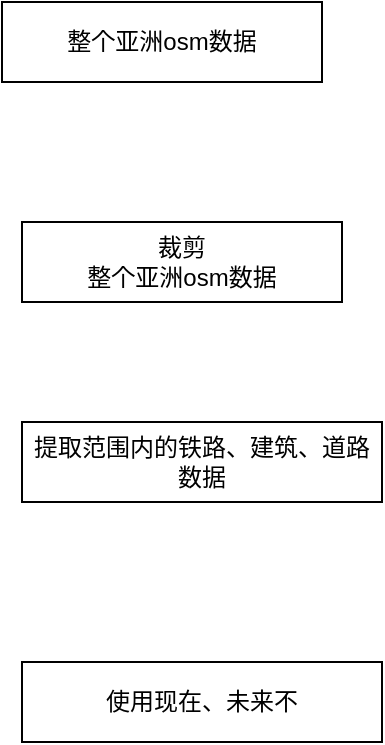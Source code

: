 <mxfile version="26.0.16">
  <diagram name="第 1 页" id="wRzjWBVmMDW94iyuGcXo">
    <mxGraphModel dx="819" dy="441" grid="1" gridSize="10" guides="1" tooltips="1" connect="1" arrows="1" fold="1" page="1" pageScale="1" pageWidth="1654" pageHeight="1169" math="0" shadow="0">
      <root>
        <mxCell id="0" />
        <mxCell id="1" parent="0" />
        <mxCell id="DzZz1WvGryRCd3KBjyy3-1" value="整个亚洲osm数据" style="rounded=0;whiteSpace=wrap;html=1;" vertex="1" parent="1">
          <mxGeometry x="300" y="130" width="160" height="40" as="geometry" />
        </mxCell>
        <mxCell id="DzZz1WvGryRCd3KBjyy3-2" value="裁剪&lt;div&gt;整个亚洲osm数据&lt;/div&gt;" style="rounded=0;whiteSpace=wrap;html=1;" vertex="1" parent="1">
          <mxGeometry x="310" y="240" width="160" height="40" as="geometry" />
        </mxCell>
        <mxCell id="DzZz1WvGryRCd3KBjyy3-3" value="提取范围内的铁路、建筑、道路数据" style="rounded=0;whiteSpace=wrap;html=1;" vertex="1" parent="1">
          <mxGeometry x="310" y="340" width="180" height="40" as="geometry" />
        </mxCell>
        <mxCell id="DzZz1WvGryRCd3KBjyy3-4" value="使用现在、未来不" style="rounded=0;whiteSpace=wrap;html=1;" vertex="1" parent="1">
          <mxGeometry x="310" y="460" width="180" height="40" as="geometry" />
        </mxCell>
      </root>
    </mxGraphModel>
  </diagram>
</mxfile>
